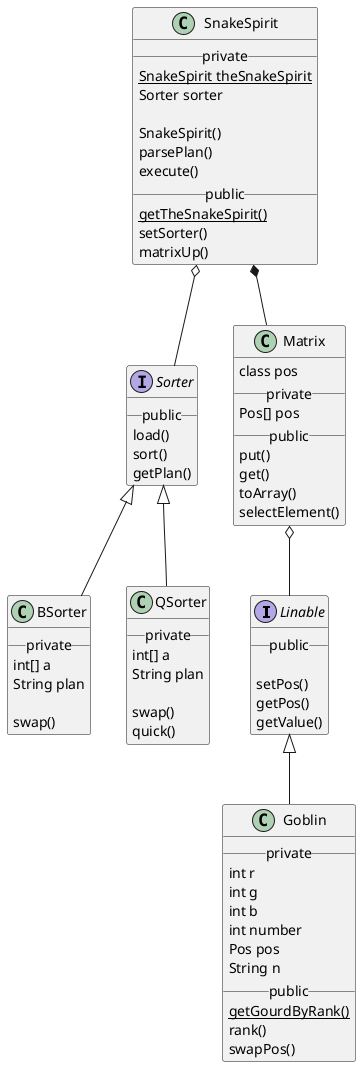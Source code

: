 @startuml character3

interface Linable{
__ public __

    setPos()
    getPos()
    getValue()
}

interface Sorter{
__ public __
    load()
    sort()
    getPlan()
}

class BSorter{
__ private __
    int[] a
    String plan

    swap()
}

class QSorter{
__ private __
    int[] a
    String plan

    swap()
    quick()
}

class Matrix {
    class pos
__ private __
    Pos[] pos
__ public __
    put()
    get()
    toArray()
    selectElement()
}

class SnakeSpirit{
__ private __
    {static}SnakeSpirit theSnakeSpirit
    Sorter sorter

    SnakeSpirit()
    parsePlan()
    execute()
__ public __
    {static}getTheSnakeSpirit()
    setSorter()
    matrixUp()
}

class Goblin{
__ private __
    int r
    int g
    int b
    int number
    Pos pos
    String n
__ public __
    {static}getGourdByRank()
    rank()
    swapPos()
}

Sorter <|-- BSorter
Sorter <|-- QSorter
Linable <|-- Goblin
Matrix o-- Linable
SnakeSpirit o-- Sorter
SnakeSpirit *-- Matrix
@enduml